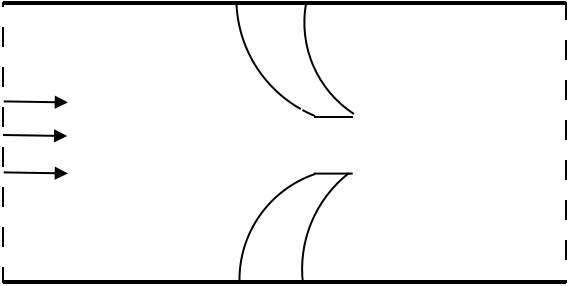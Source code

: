 <?xml version="1.0" encoding="UTF-8"?>
<dia:diagram xmlns:dia="http://www.lysator.liu.se/~alla/dia/">
  <dia:layer name="Background" visible="true" active="true">
    <dia:object type="Standard - Box" version="0" id="O0">
      <dia:attribute name="obj_pos">
        <dia:point val="8,8.05"/>
      </dia:attribute>
      <dia:attribute name="obj_bb">
        <dia:rectangle val="7.95,8;36.2,22.05"/>
      </dia:attribute>
      <dia:attribute name="elem_corner">
        <dia:point val="8,8.05"/>
      </dia:attribute>
      <dia:attribute name="elem_width">
        <dia:real val="28.15"/>
      </dia:attribute>
      <dia:attribute name="elem_height">
        <dia:real val="13.95"/>
      </dia:attribute>
      <dia:attribute name="border_width">
        <dia:real val="0.1"/>
      </dia:attribute>
      <dia:attribute name="show_background">
        <dia:boolean val="true"/>
      </dia:attribute>
      <dia:attribute name="line_style">
        <dia:enum val="1"/>
      </dia:attribute>
    </dia:object>
    <dia:object type="Standard - Line" version="0" id="O1">
      <dia:attribute name="obj_pos">
        <dia:point val="8,14.65"/>
      </dia:attribute>
      <dia:attribute name="obj_bb">
        <dia:rectangle val="7.949,14.36;11.262,15.022"/>
      </dia:attribute>
      <dia:attribute name="conn_endpoints">
        <dia:point val="8,14.65"/>
        <dia:point val="11.15,14.7"/>
      </dia:attribute>
      <dia:attribute name="numcp">
        <dia:int val="1"/>
      </dia:attribute>
      <dia:attribute name="end_arrow">
        <dia:enum val="3"/>
      </dia:attribute>
      <dia:attribute name="end_arrow_length">
        <dia:real val="0.5"/>
      </dia:attribute>
      <dia:attribute name="end_arrow_width">
        <dia:real val="0.5"/>
      </dia:attribute>
    </dia:object>
    <dia:object type="Standard - Line" version="0" id="O2">
      <dia:attribute name="obj_pos">
        <dia:point val="8.036,12.97"/>
      </dia:attribute>
      <dia:attribute name="obj_bb">
        <dia:rectangle val="7.985,12.68;11.298,13.342"/>
      </dia:attribute>
      <dia:attribute name="conn_endpoints">
        <dia:point val="8.036,12.97"/>
        <dia:point val="11.186,13.02"/>
      </dia:attribute>
      <dia:attribute name="numcp">
        <dia:int val="1"/>
      </dia:attribute>
      <dia:attribute name="end_arrow">
        <dia:enum val="3"/>
      </dia:attribute>
      <dia:attribute name="end_arrow_length">
        <dia:real val="0.5"/>
      </dia:attribute>
      <dia:attribute name="end_arrow_width">
        <dia:real val="0.5"/>
      </dia:attribute>
    </dia:object>
    <dia:object type="Standard - Line" version="0" id="O3">
      <dia:attribute name="obj_pos">
        <dia:point val="8.036,16.52"/>
      </dia:attribute>
      <dia:attribute name="obj_bb">
        <dia:rectangle val="7.985,16.23;11.298,16.892"/>
      </dia:attribute>
      <dia:attribute name="conn_endpoints">
        <dia:point val="8.036,16.52"/>
        <dia:point val="11.186,16.57"/>
      </dia:attribute>
      <dia:attribute name="numcp">
        <dia:int val="1"/>
      </dia:attribute>
      <dia:attribute name="end_arrow">
        <dia:enum val="3"/>
      </dia:attribute>
      <dia:attribute name="end_arrow_length">
        <dia:real val="0.5"/>
      </dia:attribute>
      <dia:attribute name="end_arrow_width">
        <dia:real val="0.5"/>
      </dia:attribute>
    </dia:object>
    <dia:object type="Standard - Line" version="0" id="O4">
      <dia:attribute name="obj_pos">
        <dia:point val="8,8.05"/>
      </dia:attribute>
      <dia:attribute name="obj_bb">
        <dia:rectangle val="7.9,7.95;36.25,8.15"/>
      </dia:attribute>
      <dia:attribute name="conn_endpoints">
        <dia:point val="8,8.05"/>
        <dia:point val="36.15,8.05"/>
      </dia:attribute>
      <dia:attribute name="numcp">
        <dia:int val="1"/>
      </dia:attribute>
      <dia:attribute name="line_width">
        <dia:real val="0.2"/>
      </dia:attribute>
      <dia:connections>
        <dia:connection handle="0" to="O0" connection="0"/>
        <dia:connection handle="1" to="O0" connection="2"/>
      </dia:connections>
    </dia:object>
    <dia:object type="Standard - Line" version="0" id="O5">
      <dia:attribute name="obj_pos">
        <dia:point val="8,22"/>
      </dia:attribute>
      <dia:attribute name="obj_bb">
        <dia:rectangle val="7.9,21.9;36.25,22.1"/>
      </dia:attribute>
      <dia:attribute name="conn_endpoints">
        <dia:point val="8,22"/>
        <dia:point val="36.15,22"/>
      </dia:attribute>
      <dia:attribute name="numcp">
        <dia:int val="1"/>
      </dia:attribute>
      <dia:attribute name="line_width">
        <dia:real val="0.2"/>
      </dia:attribute>
      <dia:connections>
        <dia:connection handle="0" to="O0" connection="5"/>
        <dia:connection handle="1" to="O0" connection="7"/>
      </dia:connections>
    </dia:object>
    <dia:object type="Standard - Line" version="0" id="O6">
      <dia:attribute name="obj_pos">
        <dia:point val="22.075,15.025"/>
      </dia:attribute>
      <dia:attribute name="obj_bb">
        <dia:rectangle val="22.016,14.966;23.584,21.859"/>
      </dia:attribute>
      <dia:attribute name="conn_endpoints">
        <dia:point val="22.075,15.025"/>
        <dia:point val="23.525,21.8"/>
      </dia:attribute>
      <dia:attribute name="numcp">
        <dia:int val="1"/>
      </dia:attribute>
      <dia:attribute name="line_color">
        <dia:color val="#ffffff"/>
      </dia:attribute>
      <dia:attribute name="line_width">
        <dia:real val="0.1"/>
      </dia:attribute>
      <dia:connections>
        <dia:connection handle="0" to="O0" connection="8"/>
      </dia:connections>
    </dia:object>
    <dia:object type="Standard - Arc" version="0" id="O7">
      <dia:attribute name="obj_pos">
        <dia:point val="19.675,8.1"/>
      </dia:attribute>
      <dia:attribute name="obj_bb">
        <dia:rectangle val="19.605,8.03;23.67,13.77"/>
      </dia:attribute>
      <dia:attribute name="conn_endpoints">
        <dia:point val="19.675,8.1"/>
        <dia:point val="23.6,13.7"/>
      </dia:attribute>
      <dia:attribute name="curve_distance">
        <dia:real val="1"/>
      </dia:attribute>
    </dia:object>
    <dia:object type="Standard - Arc" version="0" id="O8">
      <dia:attribute name="obj_pos">
        <dia:point val="19.825,22"/>
      </dia:attribute>
      <dia:attribute name="obj_bb">
        <dia:rectangle val="19.755,16.53;23.67,22.07"/>
      </dia:attribute>
      <dia:attribute name="conn_endpoints">
        <dia:point val="19.825,22"/>
        <dia:point val="23.6,16.6"/>
      </dia:attribute>
      <dia:attribute name="curve_distance">
        <dia:real val="-1.073"/>
      </dia:attribute>
    </dia:object>
    <dia:object type="Standard - Line" version="0" id="O9">
      <dia:attribute name="obj_pos">
        <dia:point val="25.55,8.3"/>
      </dia:attribute>
      <dia:attribute name="obj_bb">
        <dia:rectangle val="22.008,8.233;25.617,15.092"/>
      </dia:attribute>
      <dia:attribute name="conn_endpoints">
        <dia:point val="25.55,8.3"/>
        <dia:point val="22.075,15.025"/>
      </dia:attribute>
      <dia:attribute name="numcp">
        <dia:int val="1"/>
      </dia:attribute>
      <dia:attribute name="line_color">
        <dia:color val="#ffffff"/>
      </dia:attribute>
      <dia:connections>
        <dia:connection handle="1" to="O0" connection="8"/>
      </dia:connections>
    </dia:object>
    <dia:object type="Standard - Line" version="0" id="O10">
      <dia:attribute name="obj_pos">
        <dia:point val="23.55,13.75"/>
      </dia:attribute>
      <dia:attribute name="obj_bb">
        <dia:rectangle val="23.5,13.7;25.55,13.8"/>
      </dia:attribute>
      <dia:attribute name="conn_endpoints">
        <dia:point val="23.55,13.75"/>
        <dia:point val="25.5,13.75"/>
      </dia:attribute>
      <dia:attribute name="numcp">
        <dia:int val="1"/>
      </dia:attribute>
    </dia:object>
    <dia:object type="Standard - Line" version="0" id="O11">
      <dia:attribute name="obj_pos">
        <dia:point val="23.535,16.58"/>
      </dia:attribute>
      <dia:attribute name="obj_bb">
        <dia:rectangle val="23.485,16.53;25.535,16.63"/>
      </dia:attribute>
      <dia:attribute name="conn_endpoints">
        <dia:point val="23.535,16.58"/>
        <dia:point val="25.485,16.58"/>
      </dia:attribute>
      <dia:attribute name="numcp">
        <dia:int val="1"/>
      </dia:attribute>
    </dia:object>
    <dia:object type="Standard - Arc" version="0" id="O12">
      <dia:attribute name="obj_pos">
        <dia:point val="25.55,13.6"/>
      </dia:attribute>
      <dia:attribute name="obj_bb">
        <dia:rectangle val="23.019,8.034;25.616,13.666"/>
      </dia:attribute>
      <dia:attribute name="conn_endpoints">
        <dia:point val="25.55,13.6"/>
        <dia:point val="23.15,8.1"/>
      </dia:attribute>
      <dia:attribute name="curve_distance">
        <dia:real val="-0.902"/>
      </dia:attribute>
    </dia:object>
    <dia:object type="Standard - Arc" version="0" id="O13">
      <dia:attribute name="obj_pos">
        <dia:point val="23,22.1"/>
      </dia:attribute>
      <dia:attribute name="obj_bb">
        <dia:rectangle val="22.905,16.485;25.365,22.165"/>
      </dia:attribute>
      <dia:attribute name="conn_endpoints">
        <dia:point val="23,22.1"/>
        <dia:point val="25.3,16.55"/>
      </dia:attribute>
      <dia:attribute name="curve_distance">
        <dia:real val="-0.79"/>
      </dia:attribute>
    </dia:object>
  </dia:layer>
</dia:diagram>
